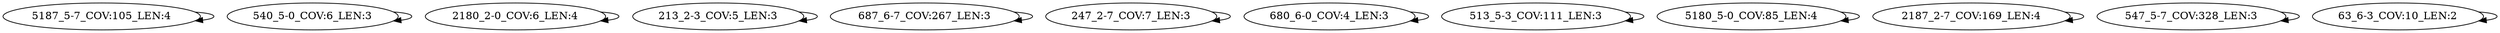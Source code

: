 digraph G {
    "5187_5-7_COV:105_LEN:4" -> "5187_5-7_COV:105_LEN:4";
    "540_5-0_COV:6_LEN:3" -> "540_5-0_COV:6_LEN:3";
    "2180_2-0_COV:6_LEN:4" -> "2180_2-0_COV:6_LEN:4";
    "213_2-3_COV:5_LEN:3" -> "213_2-3_COV:5_LEN:3";
    "687_6-7_COV:267_LEN:3" -> "687_6-7_COV:267_LEN:3";
    "247_2-7_COV:7_LEN:3" -> "247_2-7_COV:7_LEN:3";
    "680_6-0_COV:4_LEN:3" -> "680_6-0_COV:4_LEN:3";
    "513_5-3_COV:111_LEN:3" -> "513_5-3_COV:111_LEN:3";
    "5180_5-0_COV:85_LEN:4" -> "5180_5-0_COV:85_LEN:4";
    "2187_2-7_COV:169_LEN:4" -> "2187_2-7_COV:169_LEN:4";
    "547_5-7_COV:328_LEN:3" -> "547_5-7_COV:328_LEN:3";
    "63_6-3_COV:10_LEN:2" -> "63_6-3_COV:10_LEN:2";
}
